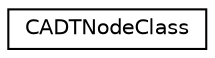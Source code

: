 digraph "Graphical Class Hierarchy"
{
 // LATEX_PDF_SIZE
  edge [fontname="Helvetica",fontsize="10",labelfontname="Helvetica",labelfontsize="10"];
  node [fontname="Helvetica",fontsize="10",shape=record];
  rankdir="LR";
  Node0 [label="CADTNodeClass",height=0.2,width=0.4,color="black", fillcolor="white", style="filled",URL="$structCADTNodeClass.html",tooltip="Class for storing the information needed in a node of an ADT."];
}
